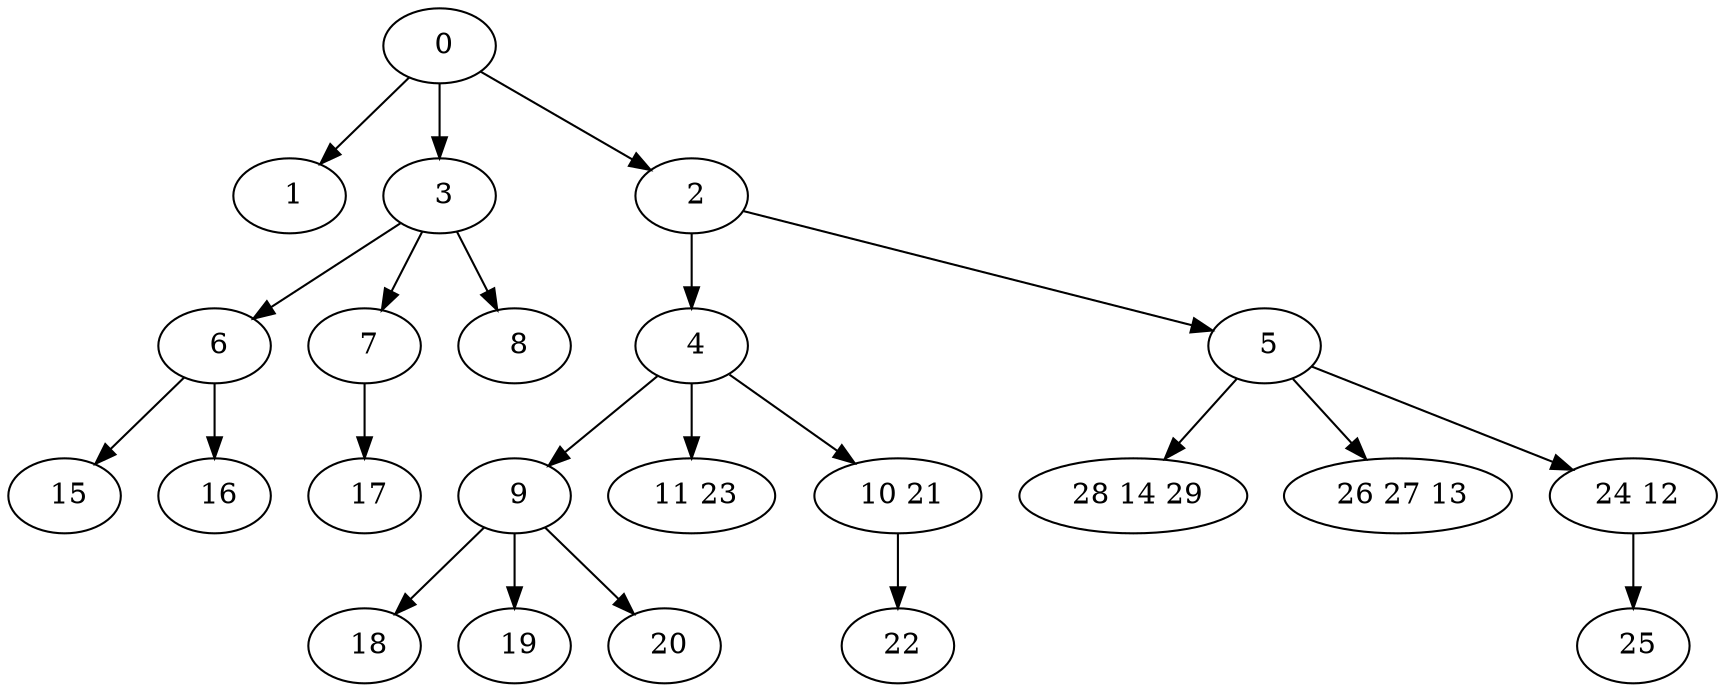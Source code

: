 digraph mytree {
" 0" -> " 1";
" 0" -> " 3";
" 0" -> " 2";
" 1";
" 3" -> " 6";
" 3" -> " 7";
" 3" -> " 8";
" 2" -> " 4";
" 2" -> " 5";
" 4" -> " 9";
" 4" -> " 11 23";
" 4" -> " 10 21";
" 5" -> " 28 14 29";
" 5" -> " 26 27 13";
" 5" -> " 24 12";
" 6" -> " 15";
" 6" -> " 16";
" 7" -> " 17";
" 8";
" 9" -> " 18";
" 9" -> " 19";
" 9" -> " 20";
" 11 23";
" 10 21" -> " 22";
" 28 14 29";
" 26 27 13";
" 24 12" -> " 25";
" 15";
" 16";
" 17";
" 18";
" 19";
" 20";
" 25";
" 22";
}

